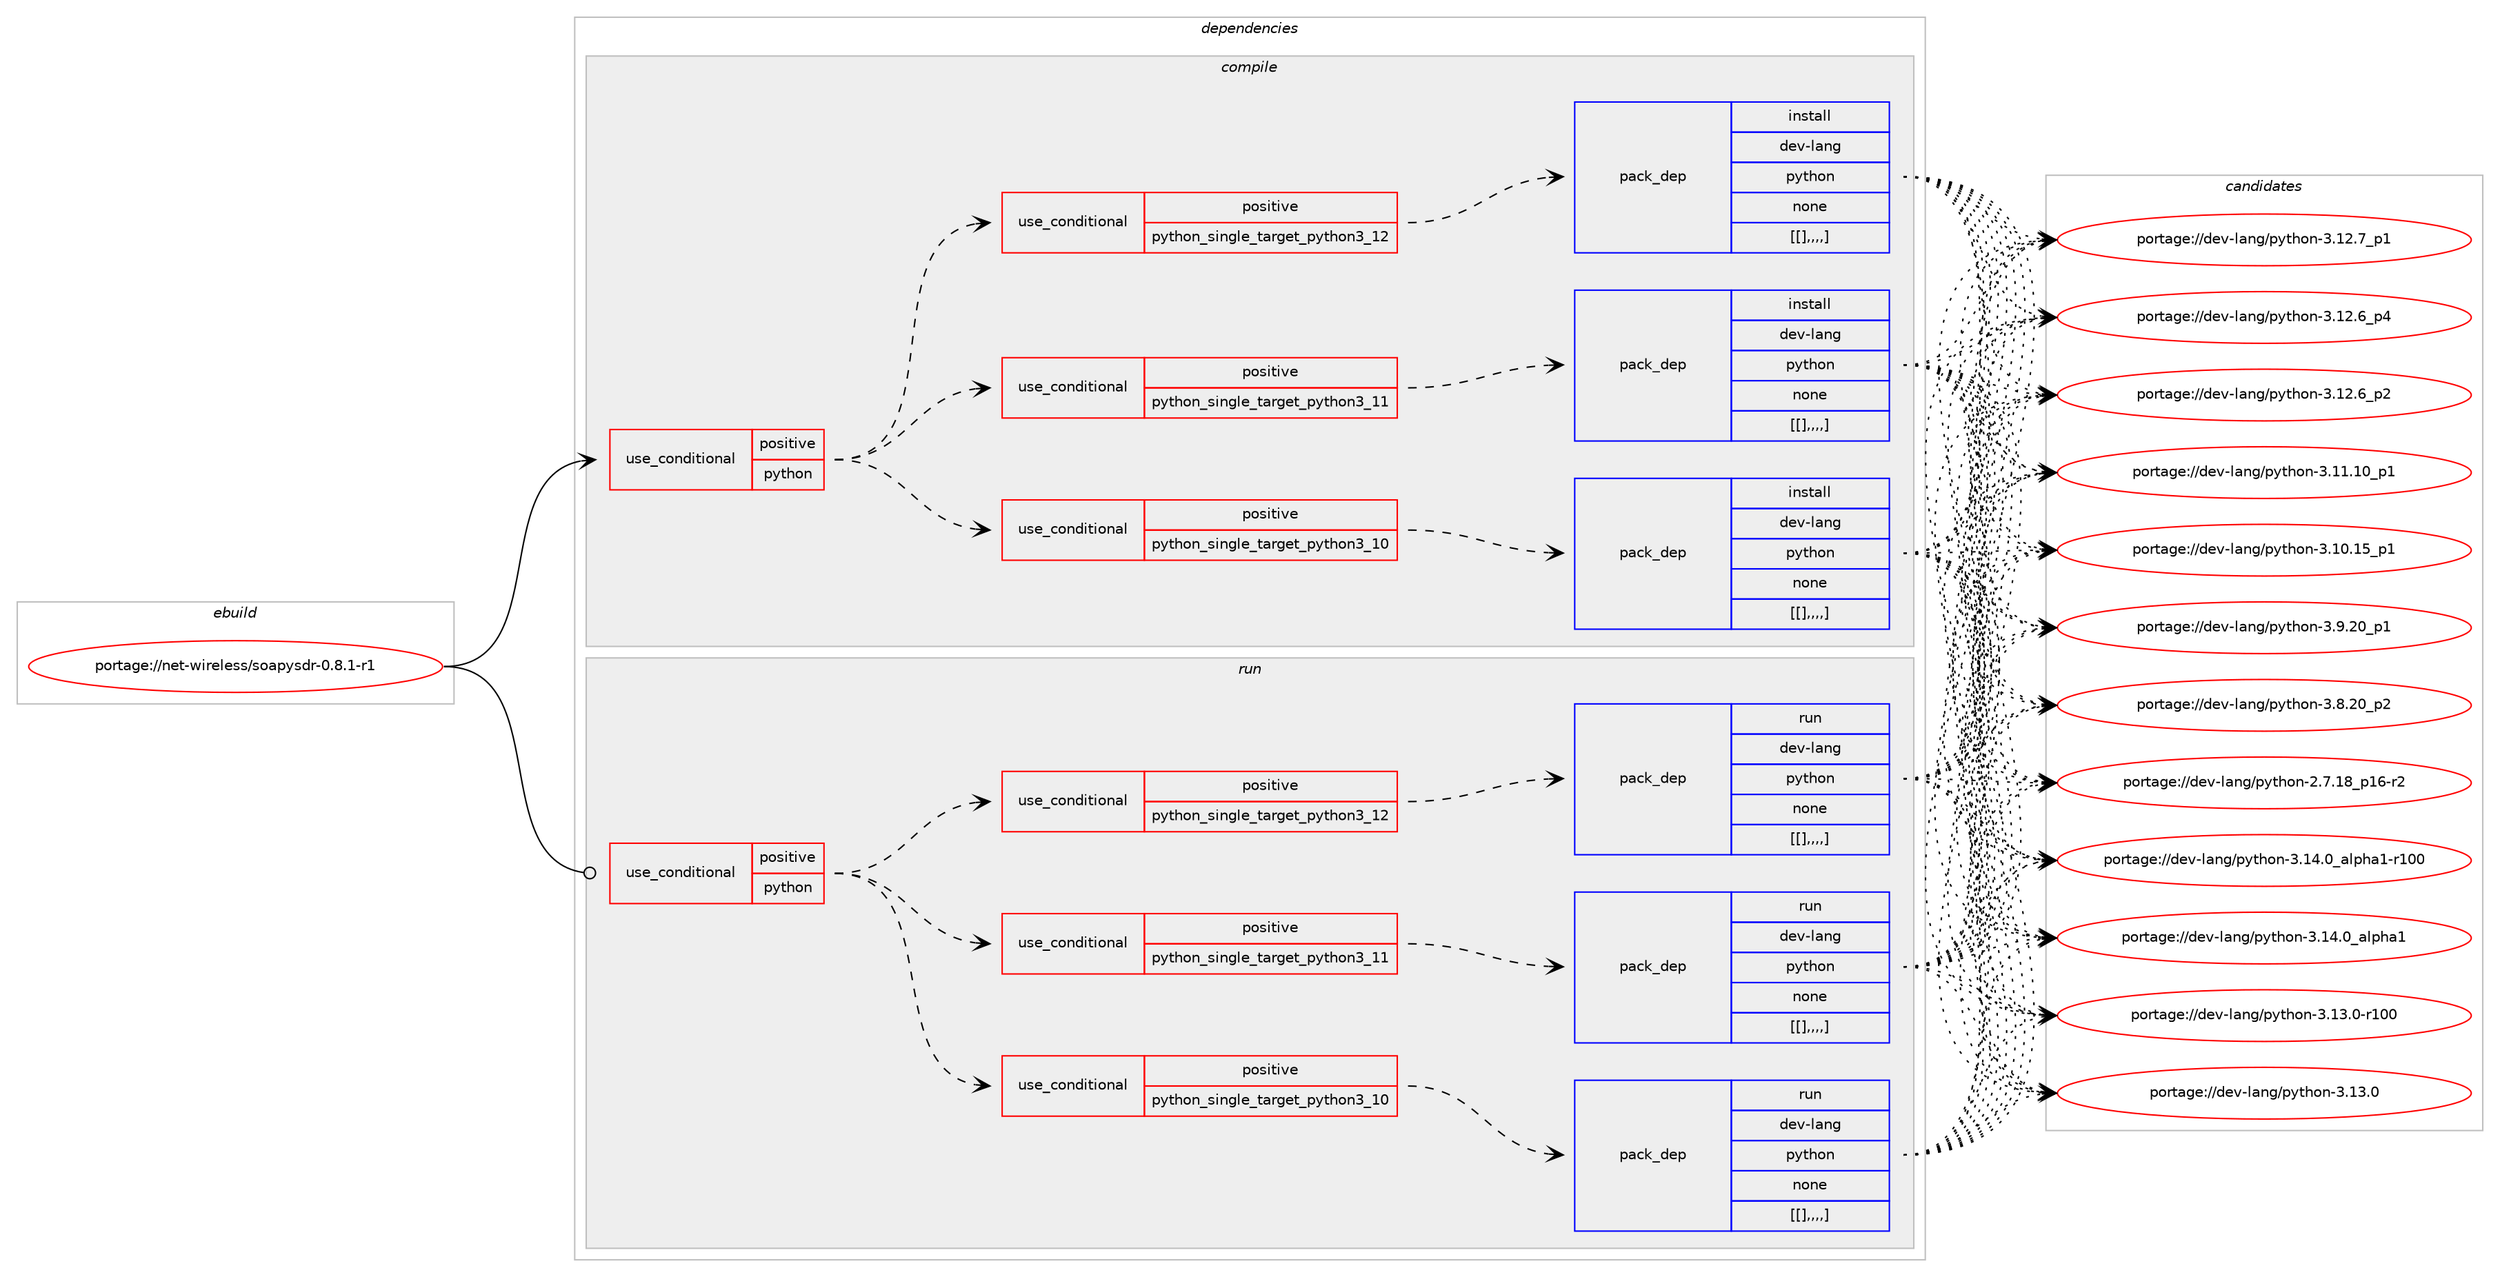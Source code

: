 digraph prolog {

# *************
# Graph options
# *************

newrank=true;
concentrate=true;
compound=true;
graph [rankdir=LR,fontname=Helvetica,fontsize=10,ranksep=1.5];#, ranksep=2.5, nodesep=0.2];
edge  [arrowhead=vee];
node  [fontname=Helvetica,fontsize=10];

# **********
# The ebuild
# **********

subgraph cluster_leftcol {
color=gray;
label=<<i>ebuild</i>>;
id [label="portage://net-wireless/soapysdr-0.8.1-r1", color=red, width=4, href="../net-wireless/soapysdr-0.8.1-r1.svg"];
}

# ****************
# The dependencies
# ****************

subgraph cluster_midcol {
color=gray;
label=<<i>dependencies</i>>;
subgraph cluster_compile {
fillcolor="#eeeeee";
style=filled;
label=<<i>compile</i>>;
subgraph cond109552 {
dependency412845 [label=<<TABLE BORDER="0" CELLBORDER="1" CELLSPACING="0" CELLPADDING="4"><TR><TD ROWSPAN="3" CELLPADDING="10">use_conditional</TD></TR><TR><TD>positive</TD></TR><TR><TD>python</TD></TR></TABLE>>, shape=none, color=red];
subgraph cond109561 {
dependency412862 [label=<<TABLE BORDER="0" CELLBORDER="1" CELLSPACING="0" CELLPADDING="4"><TR><TD ROWSPAN="3" CELLPADDING="10">use_conditional</TD></TR><TR><TD>positive</TD></TR><TR><TD>python_single_target_python3_10</TD></TR></TABLE>>, shape=none, color=red];
subgraph pack300240 {
dependency412902 [label=<<TABLE BORDER="0" CELLBORDER="1" CELLSPACING="0" CELLPADDING="4" WIDTH="220"><TR><TD ROWSPAN="6" CELLPADDING="30">pack_dep</TD></TR><TR><TD WIDTH="110">install</TD></TR><TR><TD>dev-lang</TD></TR><TR><TD>python</TD></TR><TR><TD>none</TD></TR><TR><TD>[[],,,,]</TD></TR></TABLE>>, shape=none, color=blue];
}
dependency412862:e -> dependency412902:w [weight=20,style="dashed",arrowhead="vee"];
}
dependency412845:e -> dependency412862:w [weight=20,style="dashed",arrowhead="vee"];
subgraph cond109575 {
dependency412921 [label=<<TABLE BORDER="0" CELLBORDER="1" CELLSPACING="0" CELLPADDING="4"><TR><TD ROWSPAN="3" CELLPADDING="10">use_conditional</TD></TR><TR><TD>positive</TD></TR><TR><TD>python_single_target_python3_11</TD></TR></TABLE>>, shape=none, color=red];
subgraph pack300284 {
dependency412963 [label=<<TABLE BORDER="0" CELLBORDER="1" CELLSPACING="0" CELLPADDING="4" WIDTH="220"><TR><TD ROWSPAN="6" CELLPADDING="30">pack_dep</TD></TR><TR><TD WIDTH="110">install</TD></TR><TR><TD>dev-lang</TD></TR><TR><TD>python</TD></TR><TR><TD>none</TD></TR><TR><TD>[[],,,,]</TD></TR></TABLE>>, shape=none, color=blue];
}
dependency412921:e -> dependency412963:w [weight=20,style="dashed",arrowhead="vee"];
}
dependency412845:e -> dependency412921:w [weight=20,style="dashed",arrowhead="vee"];
subgraph cond109588 {
dependency413006 [label=<<TABLE BORDER="0" CELLBORDER="1" CELLSPACING="0" CELLPADDING="4"><TR><TD ROWSPAN="3" CELLPADDING="10">use_conditional</TD></TR><TR><TD>positive</TD></TR><TR><TD>python_single_target_python3_12</TD></TR></TABLE>>, shape=none, color=red];
subgraph pack300347 {
dependency413030 [label=<<TABLE BORDER="0" CELLBORDER="1" CELLSPACING="0" CELLPADDING="4" WIDTH="220"><TR><TD ROWSPAN="6" CELLPADDING="30">pack_dep</TD></TR><TR><TD WIDTH="110">install</TD></TR><TR><TD>dev-lang</TD></TR><TR><TD>python</TD></TR><TR><TD>none</TD></TR><TR><TD>[[],,,,]</TD></TR></TABLE>>, shape=none, color=blue];
}
dependency413006:e -> dependency413030:w [weight=20,style="dashed",arrowhead="vee"];
}
dependency412845:e -> dependency413006:w [weight=20,style="dashed",arrowhead="vee"];
}
id:e -> dependency412845:w [weight=20,style="solid",arrowhead="vee"];
}
subgraph cluster_compileandrun {
fillcolor="#eeeeee";
style=filled;
label=<<i>compile and run</i>>;
}
subgraph cluster_run {
fillcolor="#eeeeee";
style=filled;
label=<<i>run</i>>;
subgraph cond109612 {
dependency413091 [label=<<TABLE BORDER="0" CELLBORDER="1" CELLSPACING="0" CELLPADDING="4"><TR><TD ROWSPAN="3" CELLPADDING="10">use_conditional</TD></TR><TR><TD>positive</TD></TR><TR><TD>python</TD></TR></TABLE>>, shape=none, color=red];
subgraph cond109635 {
dependency413181 [label=<<TABLE BORDER="0" CELLBORDER="1" CELLSPACING="0" CELLPADDING="4"><TR><TD ROWSPAN="3" CELLPADDING="10">use_conditional</TD></TR><TR><TD>positive</TD></TR><TR><TD>python_single_target_python3_10</TD></TR></TABLE>>, shape=none, color=red];
subgraph pack300465 {
dependency413230 [label=<<TABLE BORDER="0" CELLBORDER="1" CELLSPACING="0" CELLPADDING="4" WIDTH="220"><TR><TD ROWSPAN="6" CELLPADDING="30">pack_dep</TD></TR><TR><TD WIDTH="110">run</TD></TR><TR><TD>dev-lang</TD></TR><TR><TD>python</TD></TR><TR><TD>none</TD></TR><TR><TD>[[],,,,]</TD></TR></TABLE>>, shape=none, color=blue];
}
dependency413181:e -> dependency413230:w [weight=20,style="dashed",arrowhead="vee"];
}
dependency413091:e -> dependency413181:w [weight=20,style="dashed",arrowhead="vee"];
subgraph cond109654 {
dependency413254 [label=<<TABLE BORDER="0" CELLBORDER="1" CELLSPACING="0" CELLPADDING="4"><TR><TD ROWSPAN="3" CELLPADDING="10">use_conditional</TD></TR><TR><TD>positive</TD></TR><TR><TD>python_single_target_python3_11</TD></TR></TABLE>>, shape=none, color=red];
subgraph pack300538 {
dependency413306 [label=<<TABLE BORDER="0" CELLBORDER="1" CELLSPACING="0" CELLPADDING="4" WIDTH="220"><TR><TD ROWSPAN="6" CELLPADDING="30">pack_dep</TD></TR><TR><TD WIDTH="110">run</TD></TR><TR><TD>dev-lang</TD></TR><TR><TD>python</TD></TR><TR><TD>none</TD></TR><TR><TD>[[],,,,]</TD></TR></TABLE>>, shape=none, color=blue];
}
dependency413254:e -> dependency413306:w [weight=20,style="dashed",arrowhead="vee"];
}
dependency413091:e -> dependency413254:w [weight=20,style="dashed",arrowhead="vee"];
subgraph cond109672 {
dependency413346 [label=<<TABLE BORDER="0" CELLBORDER="1" CELLSPACING="0" CELLPADDING="4"><TR><TD ROWSPAN="3" CELLPADDING="10">use_conditional</TD></TR><TR><TD>positive</TD></TR><TR><TD>python_single_target_python3_12</TD></TR></TABLE>>, shape=none, color=red];
subgraph pack300593 {
dependency413348 [label=<<TABLE BORDER="0" CELLBORDER="1" CELLSPACING="0" CELLPADDING="4" WIDTH="220"><TR><TD ROWSPAN="6" CELLPADDING="30">pack_dep</TD></TR><TR><TD WIDTH="110">run</TD></TR><TR><TD>dev-lang</TD></TR><TR><TD>python</TD></TR><TR><TD>none</TD></TR><TR><TD>[[],,,,]</TD></TR></TABLE>>, shape=none, color=blue];
}
dependency413346:e -> dependency413348:w [weight=20,style="dashed",arrowhead="vee"];
}
dependency413091:e -> dependency413346:w [weight=20,style="dashed",arrowhead="vee"];
}
id:e -> dependency413091:w [weight=20,style="solid",arrowhead="odot"];
}
}

# **************
# The candidates
# **************

subgraph cluster_choices {
rank=same;
color=gray;
label=<<i>candidates</i>>;

subgraph choice300058 {
color=black;
nodesep=1;
choice100101118451089711010347112121116104111110455146495246489597108112104974945114494848 [label="portage://dev-lang/python-3.14.0_alpha1-r100", color=red, width=4,href="../dev-lang/python-3.14.0_alpha1-r100.svg"];
choice1001011184510897110103471121211161041111104551464952464895971081121049749 [label="portage://dev-lang/python-3.14.0_alpha1", color=red, width=4,href="../dev-lang/python-3.14.0_alpha1.svg"];
choice1001011184510897110103471121211161041111104551464951464845114494848 [label="portage://dev-lang/python-3.13.0-r100", color=red, width=4,href="../dev-lang/python-3.13.0-r100.svg"];
choice10010111845108971101034711212111610411111045514649514648 [label="portage://dev-lang/python-3.13.0", color=red, width=4,href="../dev-lang/python-3.13.0.svg"];
choice100101118451089711010347112121116104111110455146495046559511249 [label="portage://dev-lang/python-3.12.7_p1", color=red, width=4,href="../dev-lang/python-3.12.7_p1.svg"];
choice100101118451089711010347112121116104111110455146495046549511252 [label="portage://dev-lang/python-3.12.6_p4", color=red, width=4,href="../dev-lang/python-3.12.6_p4.svg"];
choice100101118451089711010347112121116104111110455146495046549511250 [label="portage://dev-lang/python-3.12.6_p2", color=red, width=4,href="../dev-lang/python-3.12.6_p2.svg"];
choice10010111845108971101034711212111610411111045514649494649489511249 [label="portage://dev-lang/python-3.11.10_p1", color=red, width=4,href="../dev-lang/python-3.11.10_p1.svg"];
choice10010111845108971101034711212111610411111045514649484649539511249 [label="portage://dev-lang/python-3.10.15_p1", color=red, width=4,href="../dev-lang/python-3.10.15_p1.svg"];
choice100101118451089711010347112121116104111110455146574650489511249 [label="portage://dev-lang/python-3.9.20_p1", color=red, width=4,href="../dev-lang/python-3.9.20_p1.svg"];
choice100101118451089711010347112121116104111110455146564650489511250 [label="portage://dev-lang/python-3.8.20_p2", color=red, width=4,href="../dev-lang/python-3.8.20_p2.svg"];
choice100101118451089711010347112121116104111110455046554649569511249544511450 [label="portage://dev-lang/python-2.7.18_p16-r2", color=red, width=4,href="../dev-lang/python-2.7.18_p16-r2.svg"];
dependency412902:e -> choice100101118451089711010347112121116104111110455146495246489597108112104974945114494848:w [style=dotted,weight="100"];
dependency412902:e -> choice1001011184510897110103471121211161041111104551464952464895971081121049749:w [style=dotted,weight="100"];
dependency412902:e -> choice1001011184510897110103471121211161041111104551464951464845114494848:w [style=dotted,weight="100"];
dependency412902:e -> choice10010111845108971101034711212111610411111045514649514648:w [style=dotted,weight="100"];
dependency412902:e -> choice100101118451089711010347112121116104111110455146495046559511249:w [style=dotted,weight="100"];
dependency412902:e -> choice100101118451089711010347112121116104111110455146495046549511252:w [style=dotted,weight="100"];
dependency412902:e -> choice100101118451089711010347112121116104111110455146495046549511250:w [style=dotted,weight="100"];
dependency412902:e -> choice10010111845108971101034711212111610411111045514649494649489511249:w [style=dotted,weight="100"];
dependency412902:e -> choice10010111845108971101034711212111610411111045514649484649539511249:w [style=dotted,weight="100"];
dependency412902:e -> choice100101118451089711010347112121116104111110455146574650489511249:w [style=dotted,weight="100"];
dependency412902:e -> choice100101118451089711010347112121116104111110455146564650489511250:w [style=dotted,weight="100"];
dependency412902:e -> choice100101118451089711010347112121116104111110455046554649569511249544511450:w [style=dotted,weight="100"];
}
subgraph choice300112 {
color=black;
nodesep=1;
choice100101118451089711010347112121116104111110455146495246489597108112104974945114494848 [label="portage://dev-lang/python-3.14.0_alpha1-r100", color=red, width=4,href="../dev-lang/python-3.14.0_alpha1-r100.svg"];
choice1001011184510897110103471121211161041111104551464952464895971081121049749 [label="portage://dev-lang/python-3.14.0_alpha1", color=red, width=4,href="../dev-lang/python-3.14.0_alpha1.svg"];
choice1001011184510897110103471121211161041111104551464951464845114494848 [label="portage://dev-lang/python-3.13.0-r100", color=red, width=4,href="../dev-lang/python-3.13.0-r100.svg"];
choice10010111845108971101034711212111610411111045514649514648 [label="portage://dev-lang/python-3.13.0", color=red, width=4,href="../dev-lang/python-3.13.0.svg"];
choice100101118451089711010347112121116104111110455146495046559511249 [label="portage://dev-lang/python-3.12.7_p1", color=red, width=4,href="../dev-lang/python-3.12.7_p1.svg"];
choice100101118451089711010347112121116104111110455146495046549511252 [label="portage://dev-lang/python-3.12.6_p4", color=red, width=4,href="../dev-lang/python-3.12.6_p4.svg"];
choice100101118451089711010347112121116104111110455146495046549511250 [label="portage://dev-lang/python-3.12.6_p2", color=red, width=4,href="../dev-lang/python-3.12.6_p2.svg"];
choice10010111845108971101034711212111610411111045514649494649489511249 [label="portage://dev-lang/python-3.11.10_p1", color=red, width=4,href="../dev-lang/python-3.11.10_p1.svg"];
choice10010111845108971101034711212111610411111045514649484649539511249 [label="portage://dev-lang/python-3.10.15_p1", color=red, width=4,href="../dev-lang/python-3.10.15_p1.svg"];
choice100101118451089711010347112121116104111110455146574650489511249 [label="portage://dev-lang/python-3.9.20_p1", color=red, width=4,href="../dev-lang/python-3.9.20_p1.svg"];
choice100101118451089711010347112121116104111110455146564650489511250 [label="portage://dev-lang/python-3.8.20_p2", color=red, width=4,href="../dev-lang/python-3.8.20_p2.svg"];
choice100101118451089711010347112121116104111110455046554649569511249544511450 [label="portage://dev-lang/python-2.7.18_p16-r2", color=red, width=4,href="../dev-lang/python-2.7.18_p16-r2.svg"];
dependency412963:e -> choice100101118451089711010347112121116104111110455146495246489597108112104974945114494848:w [style=dotted,weight="100"];
dependency412963:e -> choice1001011184510897110103471121211161041111104551464952464895971081121049749:w [style=dotted,weight="100"];
dependency412963:e -> choice1001011184510897110103471121211161041111104551464951464845114494848:w [style=dotted,weight="100"];
dependency412963:e -> choice10010111845108971101034711212111610411111045514649514648:w [style=dotted,weight="100"];
dependency412963:e -> choice100101118451089711010347112121116104111110455146495046559511249:w [style=dotted,weight="100"];
dependency412963:e -> choice100101118451089711010347112121116104111110455146495046549511252:w [style=dotted,weight="100"];
dependency412963:e -> choice100101118451089711010347112121116104111110455146495046549511250:w [style=dotted,weight="100"];
dependency412963:e -> choice10010111845108971101034711212111610411111045514649494649489511249:w [style=dotted,weight="100"];
dependency412963:e -> choice10010111845108971101034711212111610411111045514649484649539511249:w [style=dotted,weight="100"];
dependency412963:e -> choice100101118451089711010347112121116104111110455146574650489511249:w [style=dotted,weight="100"];
dependency412963:e -> choice100101118451089711010347112121116104111110455146564650489511250:w [style=dotted,weight="100"];
dependency412963:e -> choice100101118451089711010347112121116104111110455046554649569511249544511450:w [style=dotted,weight="100"];
}
subgraph choice300147 {
color=black;
nodesep=1;
choice100101118451089711010347112121116104111110455146495246489597108112104974945114494848 [label="portage://dev-lang/python-3.14.0_alpha1-r100", color=red, width=4,href="../dev-lang/python-3.14.0_alpha1-r100.svg"];
choice1001011184510897110103471121211161041111104551464952464895971081121049749 [label="portage://dev-lang/python-3.14.0_alpha1", color=red, width=4,href="../dev-lang/python-3.14.0_alpha1.svg"];
choice1001011184510897110103471121211161041111104551464951464845114494848 [label="portage://dev-lang/python-3.13.0-r100", color=red, width=4,href="../dev-lang/python-3.13.0-r100.svg"];
choice10010111845108971101034711212111610411111045514649514648 [label="portage://dev-lang/python-3.13.0", color=red, width=4,href="../dev-lang/python-3.13.0.svg"];
choice100101118451089711010347112121116104111110455146495046559511249 [label="portage://dev-lang/python-3.12.7_p1", color=red, width=4,href="../dev-lang/python-3.12.7_p1.svg"];
choice100101118451089711010347112121116104111110455146495046549511252 [label="portage://dev-lang/python-3.12.6_p4", color=red, width=4,href="../dev-lang/python-3.12.6_p4.svg"];
choice100101118451089711010347112121116104111110455146495046549511250 [label="portage://dev-lang/python-3.12.6_p2", color=red, width=4,href="../dev-lang/python-3.12.6_p2.svg"];
choice10010111845108971101034711212111610411111045514649494649489511249 [label="portage://dev-lang/python-3.11.10_p1", color=red, width=4,href="../dev-lang/python-3.11.10_p1.svg"];
choice10010111845108971101034711212111610411111045514649484649539511249 [label="portage://dev-lang/python-3.10.15_p1", color=red, width=4,href="../dev-lang/python-3.10.15_p1.svg"];
choice100101118451089711010347112121116104111110455146574650489511249 [label="portage://dev-lang/python-3.9.20_p1", color=red, width=4,href="../dev-lang/python-3.9.20_p1.svg"];
choice100101118451089711010347112121116104111110455146564650489511250 [label="portage://dev-lang/python-3.8.20_p2", color=red, width=4,href="../dev-lang/python-3.8.20_p2.svg"];
choice100101118451089711010347112121116104111110455046554649569511249544511450 [label="portage://dev-lang/python-2.7.18_p16-r2", color=red, width=4,href="../dev-lang/python-2.7.18_p16-r2.svg"];
dependency413030:e -> choice100101118451089711010347112121116104111110455146495246489597108112104974945114494848:w [style=dotted,weight="100"];
dependency413030:e -> choice1001011184510897110103471121211161041111104551464952464895971081121049749:w [style=dotted,weight="100"];
dependency413030:e -> choice1001011184510897110103471121211161041111104551464951464845114494848:w [style=dotted,weight="100"];
dependency413030:e -> choice10010111845108971101034711212111610411111045514649514648:w [style=dotted,weight="100"];
dependency413030:e -> choice100101118451089711010347112121116104111110455146495046559511249:w [style=dotted,weight="100"];
dependency413030:e -> choice100101118451089711010347112121116104111110455146495046549511252:w [style=dotted,weight="100"];
dependency413030:e -> choice100101118451089711010347112121116104111110455146495046549511250:w [style=dotted,weight="100"];
dependency413030:e -> choice10010111845108971101034711212111610411111045514649494649489511249:w [style=dotted,weight="100"];
dependency413030:e -> choice10010111845108971101034711212111610411111045514649484649539511249:w [style=dotted,weight="100"];
dependency413030:e -> choice100101118451089711010347112121116104111110455146574650489511249:w [style=dotted,weight="100"];
dependency413030:e -> choice100101118451089711010347112121116104111110455146564650489511250:w [style=dotted,weight="100"];
dependency413030:e -> choice100101118451089711010347112121116104111110455046554649569511249544511450:w [style=dotted,weight="100"];
}
subgraph choice300169 {
color=black;
nodesep=1;
choice100101118451089711010347112121116104111110455146495246489597108112104974945114494848 [label="portage://dev-lang/python-3.14.0_alpha1-r100", color=red, width=4,href="../dev-lang/python-3.14.0_alpha1-r100.svg"];
choice1001011184510897110103471121211161041111104551464952464895971081121049749 [label="portage://dev-lang/python-3.14.0_alpha1", color=red, width=4,href="../dev-lang/python-3.14.0_alpha1.svg"];
choice1001011184510897110103471121211161041111104551464951464845114494848 [label="portage://dev-lang/python-3.13.0-r100", color=red, width=4,href="../dev-lang/python-3.13.0-r100.svg"];
choice10010111845108971101034711212111610411111045514649514648 [label="portage://dev-lang/python-3.13.0", color=red, width=4,href="../dev-lang/python-3.13.0.svg"];
choice100101118451089711010347112121116104111110455146495046559511249 [label="portage://dev-lang/python-3.12.7_p1", color=red, width=4,href="../dev-lang/python-3.12.7_p1.svg"];
choice100101118451089711010347112121116104111110455146495046549511252 [label="portage://dev-lang/python-3.12.6_p4", color=red, width=4,href="../dev-lang/python-3.12.6_p4.svg"];
choice100101118451089711010347112121116104111110455146495046549511250 [label="portage://dev-lang/python-3.12.6_p2", color=red, width=4,href="../dev-lang/python-3.12.6_p2.svg"];
choice10010111845108971101034711212111610411111045514649494649489511249 [label="portage://dev-lang/python-3.11.10_p1", color=red, width=4,href="../dev-lang/python-3.11.10_p1.svg"];
choice10010111845108971101034711212111610411111045514649484649539511249 [label="portage://dev-lang/python-3.10.15_p1", color=red, width=4,href="../dev-lang/python-3.10.15_p1.svg"];
choice100101118451089711010347112121116104111110455146574650489511249 [label="portage://dev-lang/python-3.9.20_p1", color=red, width=4,href="../dev-lang/python-3.9.20_p1.svg"];
choice100101118451089711010347112121116104111110455146564650489511250 [label="portage://dev-lang/python-3.8.20_p2", color=red, width=4,href="../dev-lang/python-3.8.20_p2.svg"];
choice100101118451089711010347112121116104111110455046554649569511249544511450 [label="portage://dev-lang/python-2.7.18_p16-r2", color=red, width=4,href="../dev-lang/python-2.7.18_p16-r2.svg"];
dependency413230:e -> choice100101118451089711010347112121116104111110455146495246489597108112104974945114494848:w [style=dotted,weight="100"];
dependency413230:e -> choice1001011184510897110103471121211161041111104551464952464895971081121049749:w [style=dotted,weight="100"];
dependency413230:e -> choice1001011184510897110103471121211161041111104551464951464845114494848:w [style=dotted,weight="100"];
dependency413230:e -> choice10010111845108971101034711212111610411111045514649514648:w [style=dotted,weight="100"];
dependency413230:e -> choice100101118451089711010347112121116104111110455146495046559511249:w [style=dotted,weight="100"];
dependency413230:e -> choice100101118451089711010347112121116104111110455146495046549511252:w [style=dotted,weight="100"];
dependency413230:e -> choice100101118451089711010347112121116104111110455146495046549511250:w [style=dotted,weight="100"];
dependency413230:e -> choice10010111845108971101034711212111610411111045514649494649489511249:w [style=dotted,weight="100"];
dependency413230:e -> choice10010111845108971101034711212111610411111045514649484649539511249:w [style=dotted,weight="100"];
dependency413230:e -> choice100101118451089711010347112121116104111110455146574650489511249:w [style=dotted,weight="100"];
dependency413230:e -> choice100101118451089711010347112121116104111110455146564650489511250:w [style=dotted,weight="100"];
dependency413230:e -> choice100101118451089711010347112121116104111110455046554649569511249544511450:w [style=dotted,weight="100"];
}
subgraph choice300177 {
color=black;
nodesep=1;
choice100101118451089711010347112121116104111110455146495246489597108112104974945114494848 [label="portage://dev-lang/python-3.14.0_alpha1-r100", color=red, width=4,href="../dev-lang/python-3.14.0_alpha1-r100.svg"];
choice1001011184510897110103471121211161041111104551464952464895971081121049749 [label="portage://dev-lang/python-3.14.0_alpha1", color=red, width=4,href="../dev-lang/python-3.14.0_alpha1.svg"];
choice1001011184510897110103471121211161041111104551464951464845114494848 [label="portage://dev-lang/python-3.13.0-r100", color=red, width=4,href="../dev-lang/python-3.13.0-r100.svg"];
choice10010111845108971101034711212111610411111045514649514648 [label="portage://dev-lang/python-3.13.0", color=red, width=4,href="../dev-lang/python-3.13.0.svg"];
choice100101118451089711010347112121116104111110455146495046559511249 [label="portage://dev-lang/python-3.12.7_p1", color=red, width=4,href="../dev-lang/python-3.12.7_p1.svg"];
choice100101118451089711010347112121116104111110455146495046549511252 [label="portage://dev-lang/python-3.12.6_p4", color=red, width=4,href="../dev-lang/python-3.12.6_p4.svg"];
choice100101118451089711010347112121116104111110455146495046549511250 [label="portage://dev-lang/python-3.12.6_p2", color=red, width=4,href="../dev-lang/python-3.12.6_p2.svg"];
choice10010111845108971101034711212111610411111045514649494649489511249 [label="portage://dev-lang/python-3.11.10_p1", color=red, width=4,href="../dev-lang/python-3.11.10_p1.svg"];
choice10010111845108971101034711212111610411111045514649484649539511249 [label="portage://dev-lang/python-3.10.15_p1", color=red, width=4,href="../dev-lang/python-3.10.15_p1.svg"];
choice100101118451089711010347112121116104111110455146574650489511249 [label="portage://dev-lang/python-3.9.20_p1", color=red, width=4,href="../dev-lang/python-3.9.20_p1.svg"];
choice100101118451089711010347112121116104111110455146564650489511250 [label="portage://dev-lang/python-3.8.20_p2", color=red, width=4,href="../dev-lang/python-3.8.20_p2.svg"];
choice100101118451089711010347112121116104111110455046554649569511249544511450 [label="portage://dev-lang/python-2.7.18_p16-r2", color=red, width=4,href="../dev-lang/python-2.7.18_p16-r2.svg"];
dependency413306:e -> choice100101118451089711010347112121116104111110455146495246489597108112104974945114494848:w [style=dotted,weight="100"];
dependency413306:e -> choice1001011184510897110103471121211161041111104551464952464895971081121049749:w [style=dotted,weight="100"];
dependency413306:e -> choice1001011184510897110103471121211161041111104551464951464845114494848:w [style=dotted,weight="100"];
dependency413306:e -> choice10010111845108971101034711212111610411111045514649514648:w [style=dotted,weight="100"];
dependency413306:e -> choice100101118451089711010347112121116104111110455146495046559511249:w [style=dotted,weight="100"];
dependency413306:e -> choice100101118451089711010347112121116104111110455146495046549511252:w [style=dotted,weight="100"];
dependency413306:e -> choice100101118451089711010347112121116104111110455146495046549511250:w [style=dotted,weight="100"];
dependency413306:e -> choice10010111845108971101034711212111610411111045514649494649489511249:w [style=dotted,weight="100"];
dependency413306:e -> choice10010111845108971101034711212111610411111045514649484649539511249:w [style=dotted,weight="100"];
dependency413306:e -> choice100101118451089711010347112121116104111110455146574650489511249:w [style=dotted,weight="100"];
dependency413306:e -> choice100101118451089711010347112121116104111110455146564650489511250:w [style=dotted,weight="100"];
dependency413306:e -> choice100101118451089711010347112121116104111110455046554649569511249544511450:w [style=dotted,weight="100"];
}
subgraph choice300193 {
color=black;
nodesep=1;
choice100101118451089711010347112121116104111110455146495246489597108112104974945114494848 [label="portage://dev-lang/python-3.14.0_alpha1-r100", color=red, width=4,href="../dev-lang/python-3.14.0_alpha1-r100.svg"];
choice1001011184510897110103471121211161041111104551464952464895971081121049749 [label="portage://dev-lang/python-3.14.0_alpha1", color=red, width=4,href="../dev-lang/python-3.14.0_alpha1.svg"];
choice1001011184510897110103471121211161041111104551464951464845114494848 [label="portage://dev-lang/python-3.13.0-r100", color=red, width=4,href="../dev-lang/python-3.13.0-r100.svg"];
choice10010111845108971101034711212111610411111045514649514648 [label="portage://dev-lang/python-3.13.0", color=red, width=4,href="../dev-lang/python-3.13.0.svg"];
choice100101118451089711010347112121116104111110455146495046559511249 [label="portage://dev-lang/python-3.12.7_p1", color=red, width=4,href="../dev-lang/python-3.12.7_p1.svg"];
choice100101118451089711010347112121116104111110455146495046549511252 [label="portage://dev-lang/python-3.12.6_p4", color=red, width=4,href="../dev-lang/python-3.12.6_p4.svg"];
choice100101118451089711010347112121116104111110455146495046549511250 [label="portage://dev-lang/python-3.12.6_p2", color=red, width=4,href="../dev-lang/python-3.12.6_p2.svg"];
choice10010111845108971101034711212111610411111045514649494649489511249 [label="portage://dev-lang/python-3.11.10_p1", color=red, width=4,href="../dev-lang/python-3.11.10_p1.svg"];
choice10010111845108971101034711212111610411111045514649484649539511249 [label="portage://dev-lang/python-3.10.15_p1", color=red, width=4,href="../dev-lang/python-3.10.15_p1.svg"];
choice100101118451089711010347112121116104111110455146574650489511249 [label="portage://dev-lang/python-3.9.20_p1", color=red, width=4,href="../dev-lang/python-3.9.20_p1.svg"];
choice100101118451089711010347112121116104111110455146564650489511250 [label="portage://dev-lang/python-3.8.20_p2", color=red, width=4,href="../dev-lang/python-3.8.20_p2.svg"];
choice100101118451089711010347112121116104111110455046554649569511249544511450 [label="portage://dev-lang/python-2.7.18_p16-r2", color=red, width=4,href="../dev-lang/python-2.7.18_p16-r2.svg"];
dependency413348:e -> choice100101118451089711010347112121116104111110455146495246489597108112104974945114494848:w [style=dotted,weight="100"];
dependency413348:e -> choice1001011184510897110103471121211161041111104551464952464895971081121049749:w [style=dotted,weight="100"];
dependency413348:e -> choice1001011184510897110103471121211161041111104551464951464845114494848:w [style=dotted,weight="100"];
dependency413348:e -> choice10010111845108971101034711212111610411111045514649514648:w [style=dotted,weight="100"];
dependency413348:e -> choice100101118451089711010347112121116104111110455146495046559511249:w [style=dotted,weight="100"];
dependency413348:e -> choice100101118451089711010347112121116104111110455146495046549511252:w [style=dotted,weight="100"];
dependency413348:e -> choice100101118451089711010347112121116104111110455146495046549511250:w [style=dotted,weight="100"];
dependency413348:e -> choice10010111845108971101034711212111610411111045514649494649489511249:w [style=dotted,weight="100"];
dependency413348:e -> choice10010111845108971101034711212111610411111045514649484649539511249:w [style=dotted,weight="100"];
dependency413348:e -> choice100101118451089711010347112121116104111110455146574650489511249:w [style=dotted,weight="100"];
dependency413348:e -> choice100101118451089711010347112121116104111110455146564650489511250:w [style=dotted,weight="100"];
dependency413348:e -> choice100101118451089711010347112121116104111110455046554649569511249544511450:w [style=dotted,weight="100"];
}
}

}
